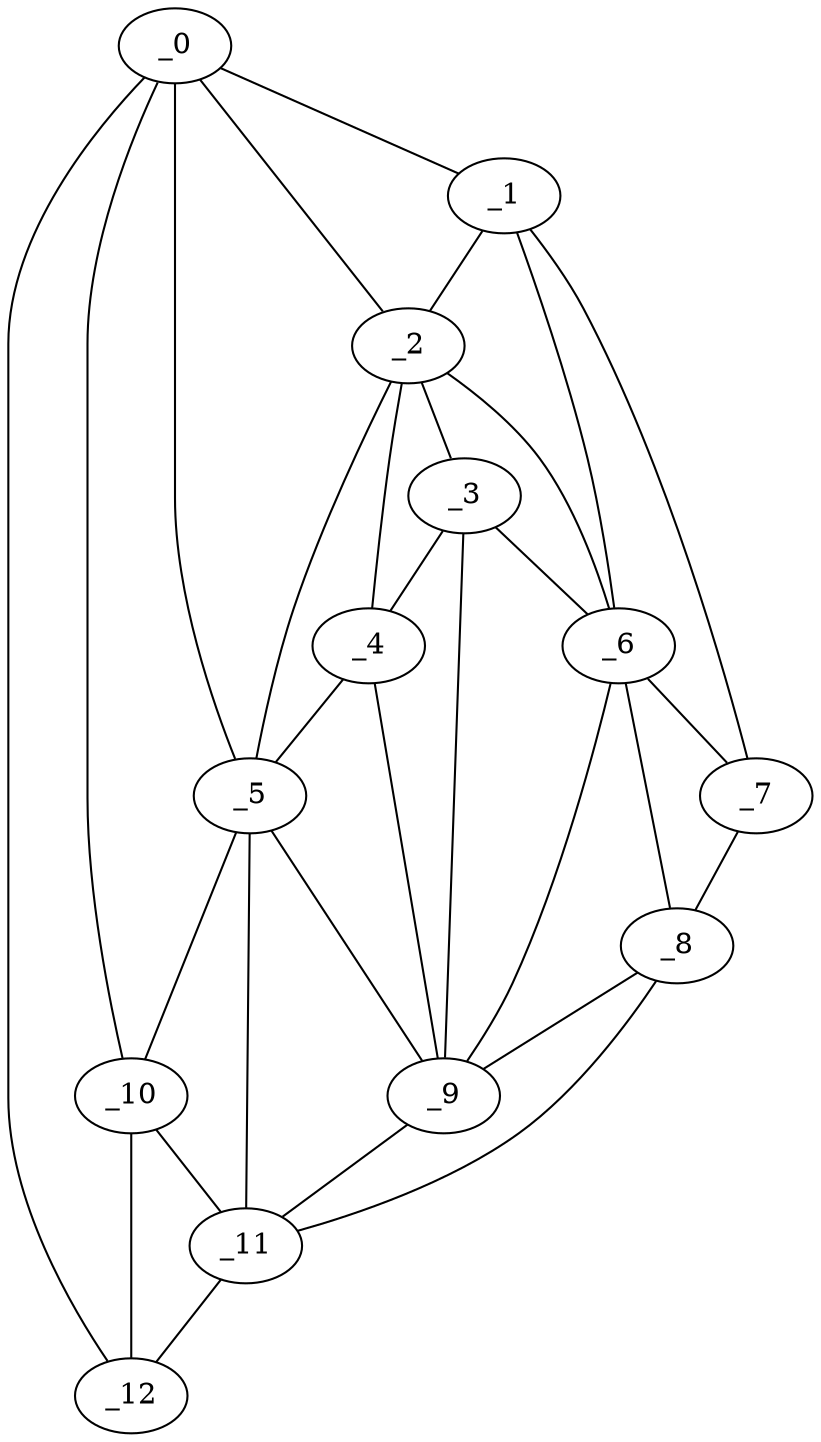 graph "obj9__205.gxl" {
	_0	 [x=23,
		y=5];
	_1	 [x=33,
		y=4];
	_0 -- _1	 [valence=1];
	_2	 [x=36,
		y=13];
	_0 -- _2	 [valence=2];
	_5	 [x=50,
		y=28];
	_0 -- _5	 [valence=2];
	_10	 [x=105,
		y=103];
	_0 -- _10	 [valence=2];
	_12	 [x=108,
		y=108];
	_0 -- _12	 [valence=1];
	_1 -- _2	 [valence=2];
	_6	 [x=51,
		y=9];
	_1 -- _6	 [valence=2];
	_7	 [x=53,
		y=5];
	_1 -- _7	 [valence=1];
	_3	 [x=50,
		y=16];
	_2 -- _3	 [valence=1];
	_4	 [x=50,
		y=22];
	_2 -- _4	 [valence=2];
	_2 -- _5	 [valence=2];
	_2 -- _6	 [valence=1];
	_3 -- _4	 [valence=2];
	_3 -- _6	 [valence=2];
	_9	 [x=64,
		y=11];
	_3 -- _9	 [valence=1];
	_4 -- _5	 [valence=2];
	_4 -- _9	 [valence=2];
	_5 -- _9	 [valence=2];
	_5 -- _10	 [valence=2];
	_11	 [x=107,
		y=15];
	_5 -- _11	 [valence=2];
	_6 -- _7	 [valence=2];
	_8	 [x=60,
		y=6];
	_6 -- _8	 [valence=2];
	_6 -- _9	 [valence=1];
	_7 -- _8	 [valence=1];
	_8 -- _9	 [valence=2];
	_8 -- _11	 [valence=1];
	_9 -- _11	 [valence=2];
	_10 -- _11	 [valence=1];
	_10 -- _12	 [valence=1];
	_11 -- _12	 [valence=1];
}
